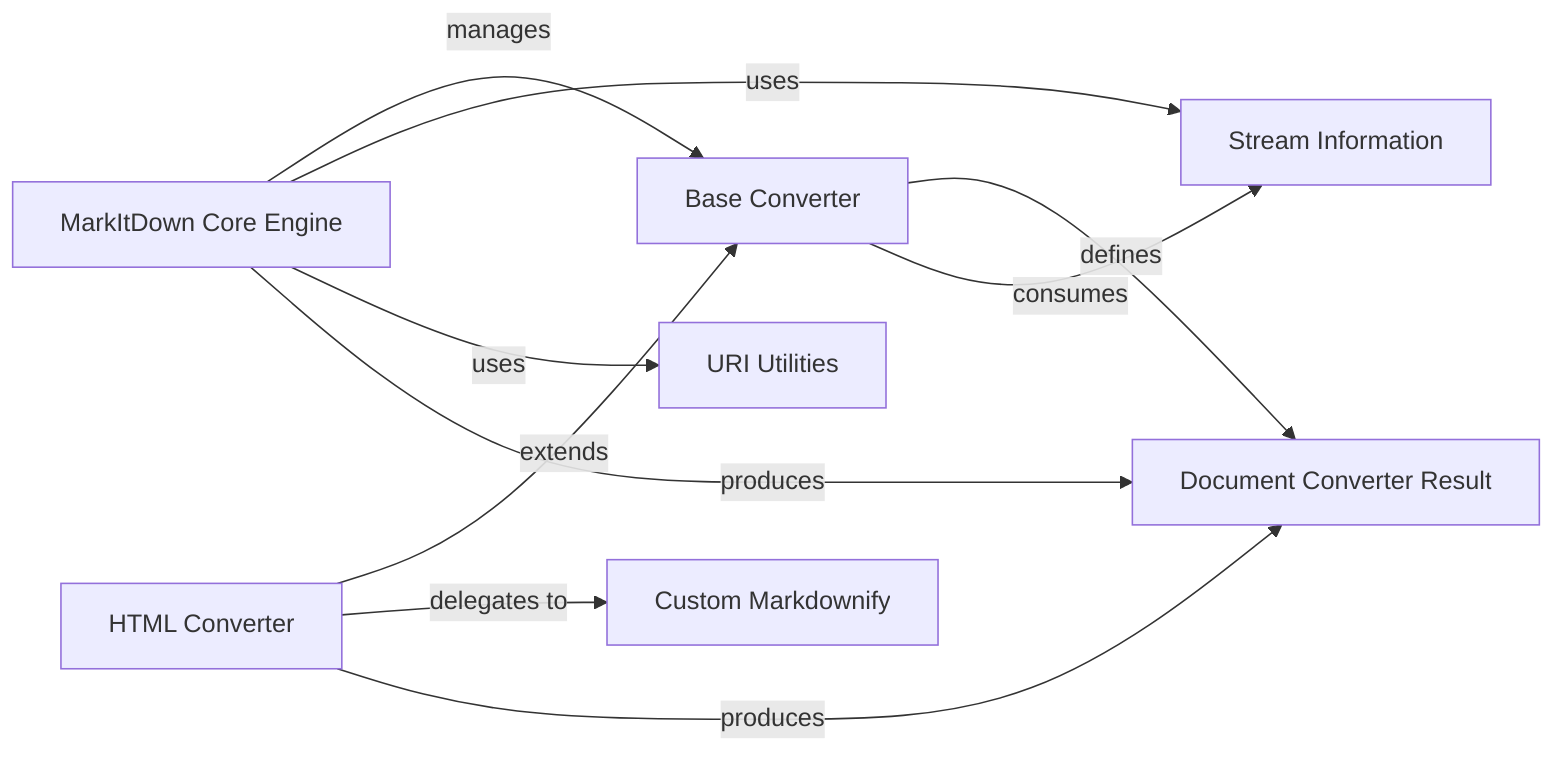 graph LR
    MarkItDown_Core_Engine["MarkItDown Core Engine"]
    Base_Converter["Base Converter"]
    Document_Converter_Result["Document Converter Result"]
    Stream_Information["Stream Information"]
    URI_Utilities["URI Utilities"]
    HTML_Converter["HTML Converter"]
    Custom_Markdownify["Custom Markdownify"]
    MarkItDown_Core_Engine -- "manages" --> Base_Converter
    MarkItDown_Core_Engine -- "uses" --> Stream_Information
    MarkItDown_Core_Engine -- "uses" --> URI_Utilities
    MarkItDown_Core_Engine -- "produces" --> Document_Converter_Result
    Base_Converter -- "defines" --> Document_Converter_Result
    Base_Converter -- "consumes" --> Stream_Information
    HTML_Converter -- "extends" --> Base_Converter
    HTML_Converter -- "delegates to" --> Custom_Markdownify
    HTML_Converter -- "produces" --> Document_Converter_Result
    click MarkItDown_Core_Engine href "./MarkItDown_Core_Engine.md" "Details"